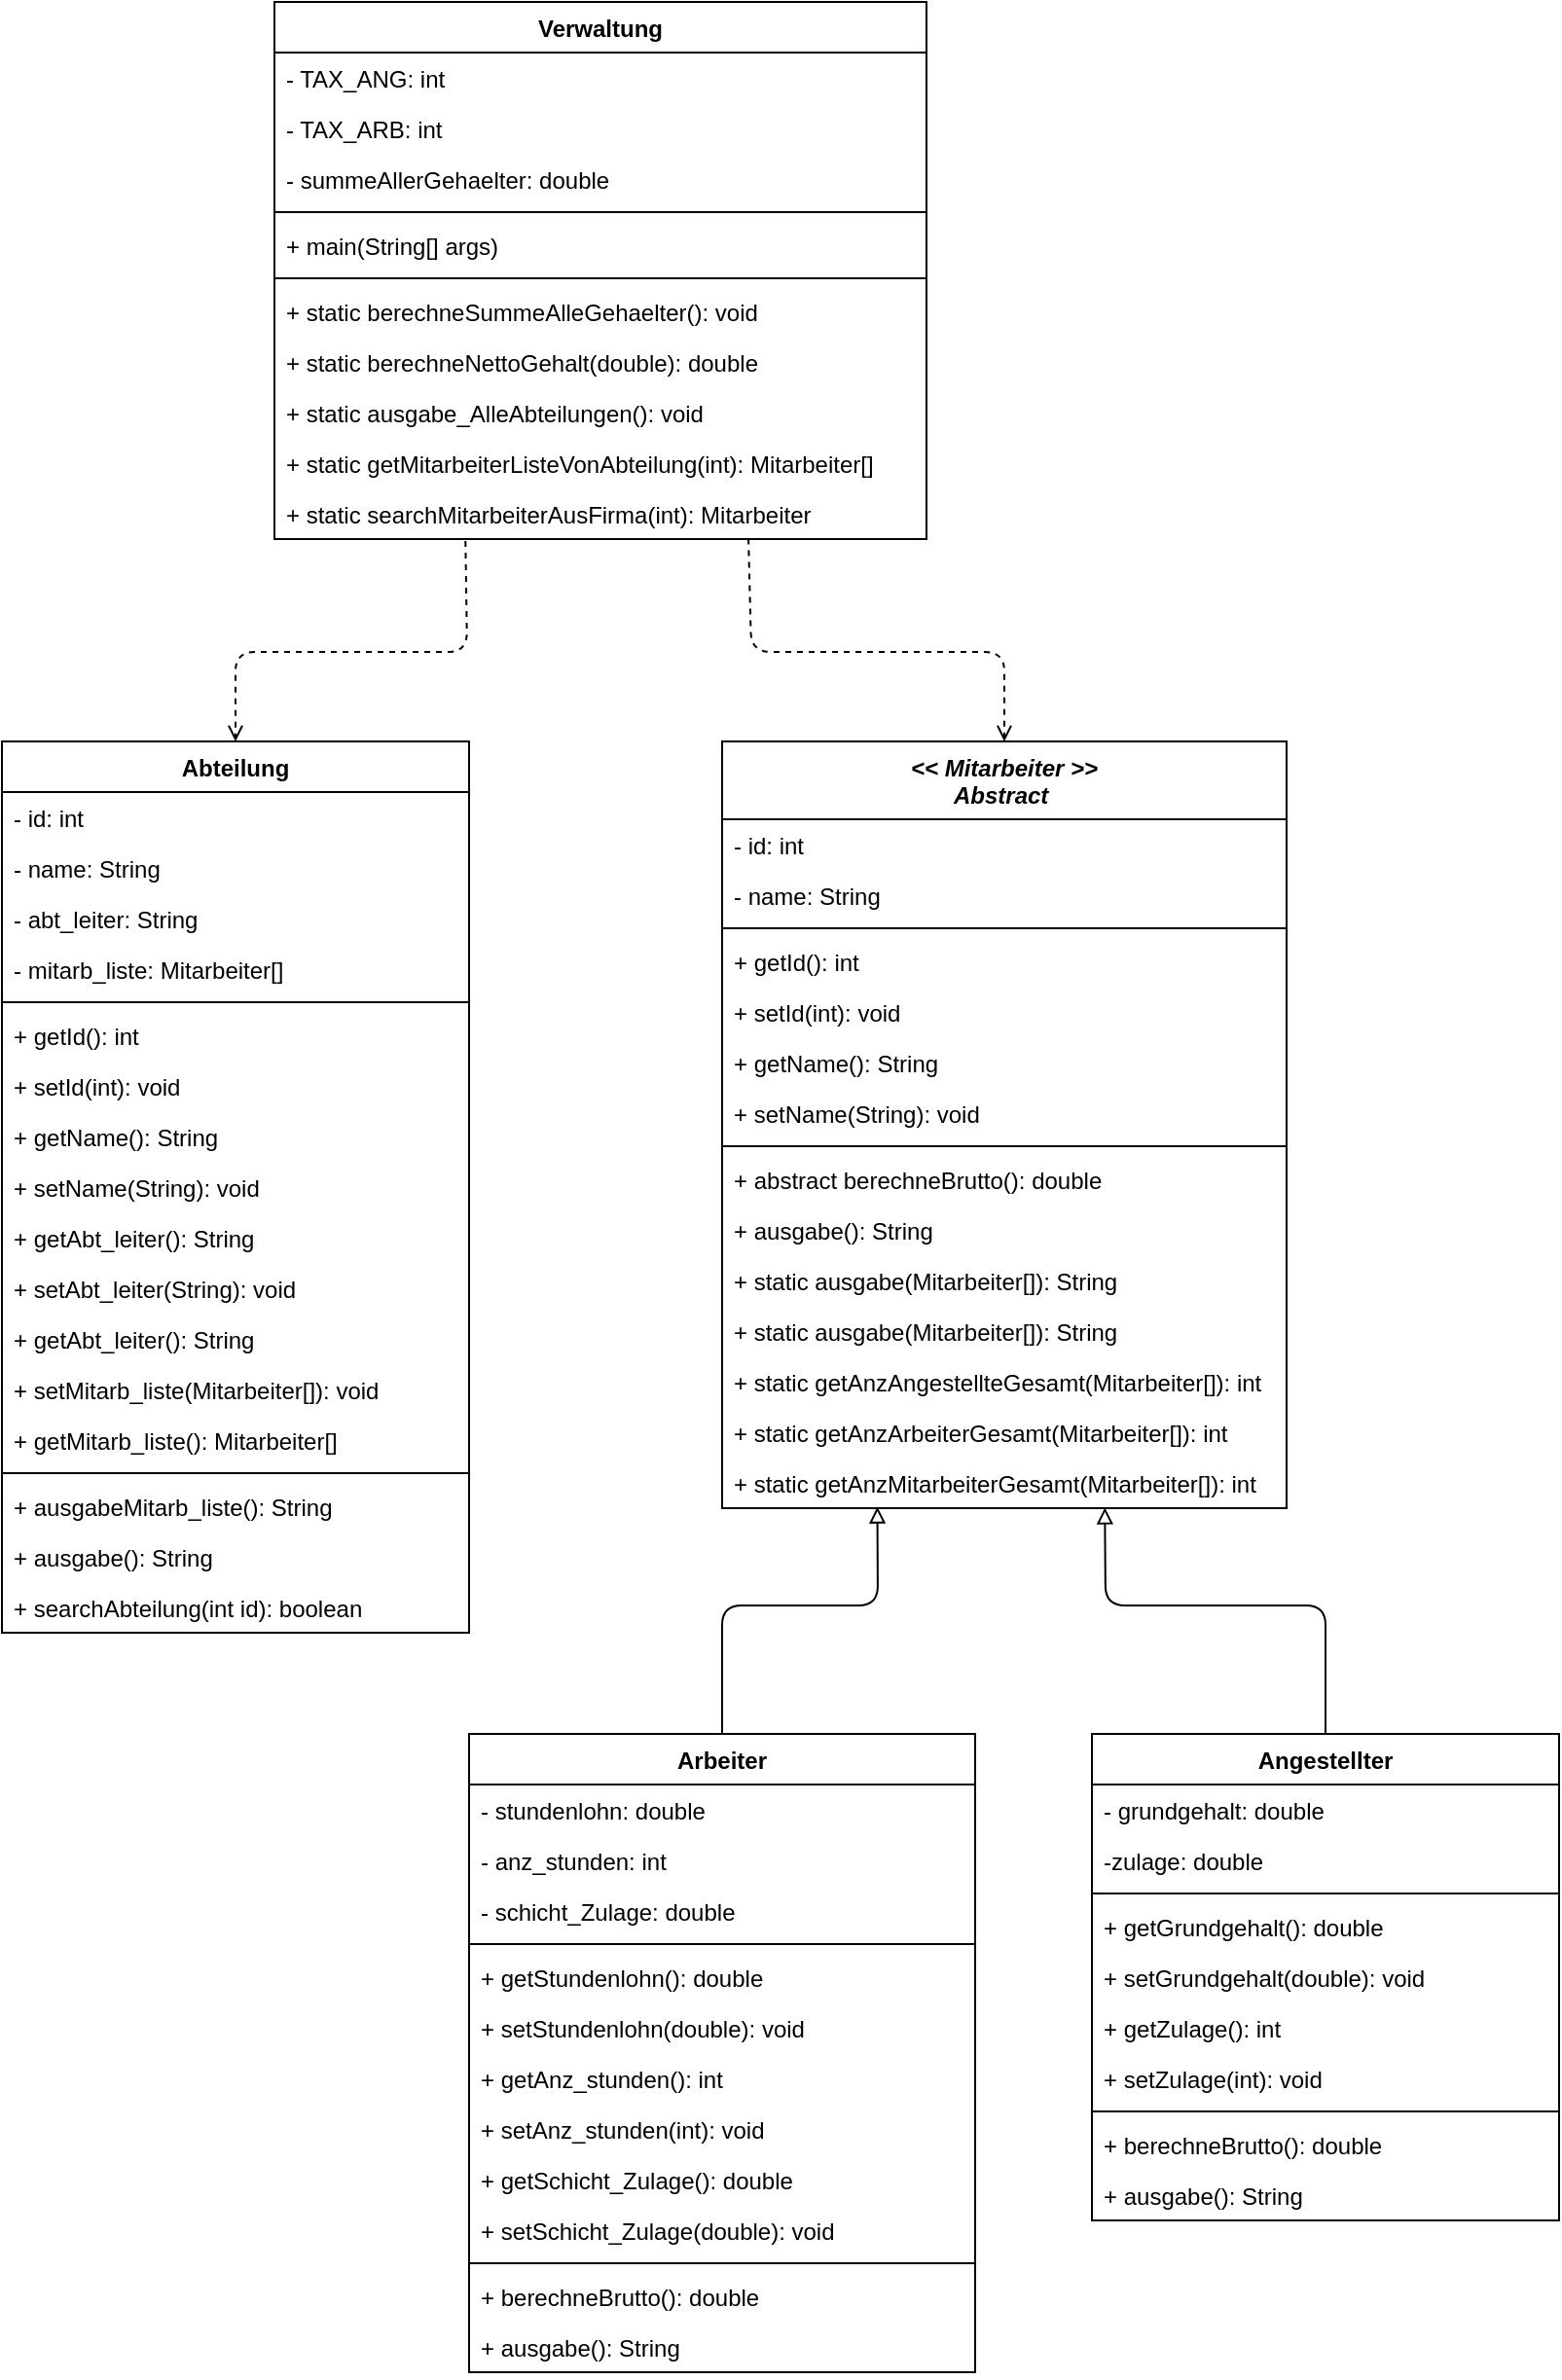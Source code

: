 <mxfile>
    <diagram id="rcUHlj1lV0WHpPZUBOzG" name="Page-1">
        <mxGraphModel dx="527" dy="625" grid="1" gridSize="10" guides="1" tooltips="1" connect="1" arrows="1" fold="1" page="1" pageScale="1" pageWidth="850" pageHeight="1100" math="0" shadow="0">
            <root>
                <mxCell id="0"/>
                <mxCell id="1" parent="0"/>
                <mxCell id="2" value="&lt;&lt; Mitarbeiter &gt;&gt;&#10;Abstract " style="swimlane;fontStyle=3;align=center;verticalAlign=top;childLayout=stackLayout;horizontal=1;startSize=40;horizontalStack=0;resizeParent=1;resizeParentMax=0;resizeLast=0;collapsible=1;marginBottom=0;" parent="1" vertex="1">
                    <mxGeometry x="405" y="406" width="290" height="394" as="geometry"/>
                </mxCell>
                <mxCell id="3" value="- id: int" style="text;strokeColor=none;fillColor=none;align=left;verticalAlign=top;spacingLeft=4;spacingRight=4;overflow=hidden;rotatable=0;points=[[0,0.5],[1,0.5]];portConstraint=eastwest;" parent="2" vertex="1">
                    <mxGeometry y="40" width="290" height="26" as="geometry"/>
                </mxCell>
                <mxCell id="6" value="- name: String" style="text;strokeColor=none;fillColor=none;align=left;verticalAlign=top;spacingLeft=4;spacingRight=4;overflow=hidden;rotatable=0;points=[[0,0.5],[1,0.5]];portConstraint=eastwest;" parent="2" vertex="1">
                    <mxGeometry y="66" width="290" height="26" as="geometry"/>
                </mxCell>
                <mxCell id="4" value="" style="line;strokeWidth=1;fillColor=none;align=left;verticalAlign=middle;spacingTop=-1;spacingLeft=3;spacingRight=3;rotatable=0;labelPosition=right;points=[];portConstraint=eastwest;strokeColor=inherit;" parent="2" vertex="1">
                    <mxGeometry y="92" width="290" height="8" as="geometry"/>
                </mxCell>
                <mxCell id="5" value="+ getId(): int" style="text;strokeColor=none;fillColor=none;align=left;verticalAlign=top;spacingLeft=4;spacingRight=4;overflow=hidden;rotatable=0;points=[[0,0.5],[1,0.5]];portConstraint=eastwest;" parent="2" vertex="1">
                    <mxGeometry y="100" width="290" height="26" as="geometry"/>
                </mxCell>
                <mxCell id="7" value="+ setId(int): void" style="text;strokeColor=none;fillColor=none;align=left;verticalAlign=top;spacingLeft=4;spacingRight=4;overflow=hidden;rotatable=0;points=[[0,0.5],[1,0.5]];portConstraint=eastwest;" parent="2" vertex="1">
                    <mxGeometry y="126" width="290" height="26" as="geometry"/>
                </mxCell>
                <mxCell id="8" value="+ getName(): String" style="text;strokeColor=none;fillColor=none;align=left;verticalAlign=top;spacingLeft=4;spacingRight=4;overflow=hidden;rotatable=0;points=[[0,0.5],[1,0.5]];portConstraint=eastwest;" parent="2" vertex="1">
                    <mxGeometry y="152" width="290" height="26" as="geometry"/>
                </mxCell>
                <mxCell id="9" value="+ setName(String): void" style="text;strokeColor=none;fillColor=none;align=left;verticalAlign=top;spacingLeft=4;spacingRight=4;overflow=hidden;rotatable=0;points=[[0,0.5],[1,0.5]];portConstraint=eastwest;" parent="2" vertex="1">
                    <mxGeometry y="178" width="290" height="26" as="geometry"/>
                </mxCell>
                <mxCell id="11" value="" style="line;strokeWidth=1;fillColor=none;align=left;verticalAlign=middle;spacingTop=-1;spacingLeft=3;spacingRight=3;rotatable=0;labelPosition=right;points=[];portConstraint=eastwest;strokeColor=inherit;" parent="2" vertex="1">
                    <mxGeometry y="204" width="290" height="8" as="geometry"/>
                </mxCell>
                <mxCell id="54" value="+ abstract berechneBrutto(): double" style="text;strokeColor=none;fillColor=none;align=left;verticalAlign=top;spacingLeft=4;spacingRight=4;overflow=hidden;rotatable=0;points=[[0,0.5],[1,0.5]];portConstraint=eastwest;" parent="2" vertex="1">
                    <mxGeometry y="212" width="290" height="26" as="geometry"/>
                </mxCell>
                <mxCell id="10" value="+ ausgabe(): String" style="text;strokeColor=none;fillColor=none;align=left;verticalAlign=top;spacingLeft=4;spacingRight=4;overflow=hidden;rotatable=0;points=[[0,0.5],[1,0.5]];portConstraint=eastwest;" parent="2" vertex="1">
                    <mxGeometry y="238" width="290" height="26" as="geometry"/>
                </mxCell>
                <mxCell id="12" value="+ static ausgabe(Mitarbeiter[]): String" style="text;strokeColor=none;fillColor=none;align=left;verticalAlign=top;spacingLeft=4;spacingRight=4;overflow=hidden;rotatable=0;points=[[0,0.5],[1,0.5]];portConstraint=eastwest;" parent="2" vertex="1">
                    <mxGeometry y="264" width="290" height="26" as="geometry"/>
                </mxCell>
                <mxCell id="13" value="+ static ausgabe(Mitarbeiter[]): String" style="text;strokeColor=none;fillColor=none;align=left;verticalAlign=top;spacingLeft=4;spacingRight=4;overflow=hidden;rotatable=0;points=[[0,0.5],[1,0.5]];portConstraint=eastwest;" parent="2" vertex="1">
                    <mxGeometry y="290" width="290" height="26" as="geometry"/>
                </mxCell>
                <mxCell id="14" value="+ static getAnzAngestellteGesamt(Mitarbeiter[]): int" style="text;strokeColor=none;fillColor=none;align=left;verticalAlign=top;spacingLeft=4;spacingRight=4;overflow=hidden;rotatable=0;points=[[0,0.5],[1,0.5]];portConstraint=eastwest;" parent="2" vertex="1">
                    <mxGeometry y="316" width="290" height="26" as="geometry"/>
                </mxCell>
                <mxCell id="15" value="+ static getAnzArbeiterGesamt(Mitarbeiter[]): int" style="text;strokeColor=none;fillColor=none;align=left;verticalAlign=top;spacingLeft=4;spacingRight=4;overflow=hidden;rotatable=0;points=[[0,0.5],[1,0.5]];portConstraint=eastwest;" parent="2" vertex="1">
                    <mxGeometry y="342" width="290" height="26" as="geometry"/>
                </mxCell>
                <mxCell id="16" value="+ static getAnzMitarbeiterGesamt(Mitarbeiter[]): int" style="text;strokeColor=none;fillColor=none;align=left;verticalAlign=top;spacingLeft=4;spacingRight=4;overflow=hidden;rotatable=0;points=[[0,0.5],[1,0.5]];portConstraint=eastwest;" parent="2" vertex="1">
                    <mxGeometry y="368" width="290" height="26" as="geometry"/>
                </mxCell>
                <mxCell id="45" style="edgeStyle=none;html=1;entryX=0.275;entryY=0.973;entryDx=0;entryDy=0;entryPerimeter=0;endArrow=block;endFill=0;" parent="1" source="17" target="16" edge="1">
                    <mxGeometry relative="1" as="geometry">
                        <mxPoint x="485" y="766" as="targetPoint"/>
                        <Array as="points">
                            <mxPoint x="405" y="850"/>
                            <mxPoint x="485" y="850"/>
                        </Array>
                    </mxGeometry>
                </mxCell>
                <mxCell id="17" value="Arbeiter" style="swimlane;fontStyle=1;align=center;verticalAlign=top;childLayout=stackLayout;horizontal=1;startSize=26;horizontalStack=0;resizeParent=1;resizeParentMax=0;resizeLast=0;collapsible=1;marginBottom=0;" parent="1" vertex="1">
                    <mxGeometry x="275" y="916" width="260" height="328" as="geometry"/>
                </mxCell>
                <mxCell id="18" value="- stundenlohn: double" style="text;strokeColor=none;fillColor=none;align=left;verticalAlign=top;spacingLeft=4;spacingRight=4;overflow=hidden;rotatable=0;points=[[0,0.5],[1,0.5]];portConstraint=eastwest;" parent="17" vertex="1">
                    <mxGeometry y="26" width="260" height="26" as="geometry"/>
                </mxCell>
                <mxCell id="21" value="- anz_stunden: int" style="text;strokeColor=none;fillColor=none;align=left;verticalAlign=top;spacingLeft=4;spacingRight=4;overflow=hidden;rotatable=0;points=[[0,0.5],[1,0.5]];portConstraint=eastwest;" parent="17" vertex="1">
                    <mxGeometry y="52" width="260" height="26" as="geometry"/>
                </mxCell>
                <mxCell id="22" value="- schicht_Zulage: double" style="text;strokeColor=none;fillColor=none;align=left;verticalAlign=top;spacingLeft=4;spacingRight=4;overflow=hidden;rotatable=0;points=[[0,0.5],[1,0.5]];portConstraint=eastwest;" parent="17" vertex="1">
                    <mxGeometry y="78" width="260" height="26" as="geometry"/>
                </mxCell>
                <mxCell id="19" value="" style="line;strokeWidth=1;fillColor=none;align=left;verticalAlign=middle;spacingTop=-1;spacingLeft=3;spacingRight=3;rotatable=0;labelPosition=right;points=[];portConstraint=eastwest;strokeColor=inherit;" parent="17" vertex="1">
                    <mxGeometry y="104" width="260" height="8" as="geometry"/>
                </mxCell>
                <mxCell id="23" value="+ getStundenlohn(): double" style="text;strokeColor=none;fillColor=none;align=left;verticalAlign=top;spacingLeft=4;spacingRight=4;overflow=hidden;rotatable=0;points=[[0,0.5],[1,0.5]];portConstraint=eastwest;" parent="17" vertex="1">
                    <mxGeometry y="112" width="260" height="26" as="geometry"/>
                </mxCell>
                <mxCell id="24" value="+ setStundenlohn(double): void" style="text;strokeColor=none;fillColor=none;align=left;verticalAlign=top;spacingLeft=4;spacingRight=4;overflow=hidden;rotatable=0;points=[[0,0.5],[1,0.5]];portConstraint=eastwest;" parent="17" vertex="1">
                    <mxGeometry y="138" width="260" height="26" as="geometry"/>
                </mxCell>
                <mxCell id="25" value="+ getAnz_stunden(): int" style="text;strokeColor=none;fillColor=none;align=left;verticalAlign=top;spacingLeft=4;spacingRight=4;overflow=hidden;rotatable=0;points=[[0,0.5],[1,0.5]];portConstraint=eastwest;" parent="17" vertex="1">
                    <mxGeometry y="164" width="260" height="26" as="geometry"/>
                </mxCell>
                <mxCell id="26" value="+ setAnz_stunden(int): void" style="text;strokeColor=none;fillColor=none;align=left;verticalAlign=top;spacingLeft=4;spacingRight=4;overflow=hidden;rotatable=0;points=[[0,0.5],[1,0.5]];portConstraint=eastwest;" parent="17" vertex="1">
                    <mxGeometry y="190" width="260" height="26" as="geometry"/>
                </mxCell>
                <mxCell id="27" value="+ getSchicht_Zulage(): double" style="text;strokeColor=none;fillColor=none;align=left;verticalAlign=top;spacingLeft=4;spacingRight=4;overflow=hidden;rotatable=0;points=[[0,0.5],[1,0.5]];portConstraint=eastwest;" parent="17" vertex="1">
                    <mxGeometry y="216" width="260" height="26" as="geometry"/>
                </mxCell>
                <mxCell id="28" value="+ setSchicht_Zulage(double): void" style="text;strokeColor=none;fillColor=none;align=left;verticalAlign=top;spacingLeft=4;spacingRight=4;overflow=hidden;rotatable=0;points=[[0,0.5],[1,0.5]];portConstraint=eastwest;" parent="17" vertex="1">
                    <mxGeometry y="242" width="260" height="26" as="geometry"/>
                </mxCell>
                <mxCell id="29" value="" style="line;strokeWidth=1;fillColor=none;align=left;verticalAlign=middle;spacingTop=-1;spacingLeft=3;spacingRight=3;rotatable=0;labelPosition=right;points=[];portConstraint=eastwest;strokeColor=inherit;" parent="17" vertex="1">
                    <mxGeometry y="268" width="260" height="8" as="geometry"/>
                </mxCell>
                <mxCell id="55" value="+ berechneBrutto(): double" style="text;strokeColor=none;fillColor=none;align=left;verticalAlign=top;spacingLeft=4;spacingRight=4;overflow=hidden;rotatable=0;points=[[0,0.5],[1,0.5]];portConstraint=eastwest;" parent="17" vertex="1">
                    <mxGeometry y="276" width="260" height="26" as="geometry"/>
                </mxCell>
                <mxCell id="20" value="+ ausgabe(): String" style="text;strokeColor=none;fillColor=none;align=left;verticalAlign=top;spacingLeft=4;spacingRight=4;overflow=hidden;rotatable=0;points=[[0,0.5],[1,0.5]];portConstraint=eastwest;" parent="17" vertex="1">
                    <mxGeometry y="302" width="260" height="26" as="geometry"/>
                </mxCell>
                <mxCell id="46" style="edgeStyle=none;html=1;entryX=0.678;entryY=0.989;entryDx=0;entryDy=0;entryPerimeter=0;endArrow=block;endFill=0;" parent="1" source="30" target="16" edge="1">
                    <mxGeometry relative="1" as="geometry">
                        <mxPoint x="602" y="756" as="targetPoint"/>
                        <Array as="points">
                            <mxPoint x="715" y="850"/>
                            <mxPoint x="602" y="850"/>
                        </Array>
                    </mxGeometry>
                </mxCell>
                <mxCell id="30" value="Angestellter" style="swimlane;fontStyle=1;align=center;verticalAlign=top;childLayout=stackLayout;horizontal=1;startSize=26;horizontalStack=0;resizeParent=1;resizeParentMax=0;resizeLast=0;collapsible=1;marginBottom=0;" parent="1" vertex="1">
                    <mxGeometry x="595" y="916" width="240" height="250" as="geometry"/>
                </mxCell>
                <mxCell id="31" value="- grundgehalt: double" style="text;strokeColor=none;fillColor=none;align=left;verticalAlign=top;spacingLeft=4;spacingRight=4;overflow=hidden;rotatable=0;points=[[0,0.5],[1,0.5]];portConstraint=eastwest;" parent="30" vertex="1">
                    <mxGeometry y="26" width="240" height="26" as="geometry"/>
                </mxCell>
                <mxCell id="32" value="-zulage: double" style="text;strokeColor=none;fillColor=none;align=left;verticalAlign=top;spacingLeft=4;spacingRight=4;overflow=hidden;rotatable=0;points=[[0,0.5],[1,0.5]];portConstraint=eastwest;" parent="30" vertex="1">
                    <mxGeometry y="52" width="240" height="26" as="geometry"/>
                </mxCell>
                <mxCell id="34" value="" style="line;strokeWidth=1;fillColor=none;align=left;verticalAlign=middle;spacingTop=-1;spacingLeft=3;spacingRight=3;rotatable=0;labelPosition=right;points=[];portConstraint=eastwest;strokeColor=inherit;" parent="30" vertex="1">
                    <mxGeometry y="78" width="240" height="8" as="geometry"/>
                </mxCell>
                <mxCell id="35" value="+ getGrundgehalt(): double" style="text;strokeColor=none;fillColor=none;align=left;verticalAlign=top;spacingLeft=4;spacingRight=4;overflow=hidden;rotatable=0;points=[[0,0.5],[1,0.5]];portConstraint=eastwest;" parent="30" vertex="1">
                    <mxGeometry y="86" width="240" height="26" as="geometry"/>
                </mxCell>
                <mxCell id="36" value="+ setGrundgehalt(double): void" style="text;strokeColor=none;fillColor=none;align=left;verticalAlign=top;spacingLeft=4;spacingRight=4;overflow=hidden;rotatable=0;points=[[0,0.5],[1,0.5]];portConstraint=eastwest;" parent="30" vertex="1">
                    <mxGeometry y="112" width="240" height="26" as="geometry"/>
                </mxCell>
                <mxCell id="37" value="+ getZulage(): int" style="text;strokeColor=none;fillColor=none;align=left;verticalAlign=top;spacingLeft=4;spacingRight=4;overflow=hidden;rotatable=0;points=[[0,0.5],[1,0.5]];portConstraint=eastwest;" parent="30" vertex="1">
                    <mxGeometry y="138" width="240" height="26" as="geometry"/>
                </mxCell>
                <mxCell id="38" value="+ setZulage(int): void" style="text;strokeColor=none;fillColor=none;align=left;verticalAlign=top;spacingLeft=4;spacingRight=4;overflow=hidden;rotatable=0;points=[[0,0.5],[1,0.5]];portConstraint=eastwest;" parent="30" vertex="1">
                    <mxGeometry y="164" width="240" height="26" as="geometry"/>
                </mxCell>
                <mxCell id="41" value="" style="line;strokeWidth=1;fillColor=none;align=left;verticalAlign=middle;spacingTop=-1;spacingLeft=3;spacingRight=3;rotatable=0;labelPosition=right;points=[];portConstraint=eastwest;strokeColor=inherit;" parent="30" vertex="1">
                    <mxGeometry y="190" width="240" height="8" as="geometry"/>
                </mxCell>
                <mxCell id="56" value="+ berechneBrutto(): double" style="text;strokeColor=none;fillColor=none;align=left;verticalAlign=top;spacingLeft=4;spacingRight=4;overflow=hidden;rotatable=0;points=[[0,0.5],[1,0.5]];portConstraint=eastwest;" parent="30" vertex="1">
                    <mxGeometry y="198" width="240" height="26" as="geometry"/>
                </mxCell>
                <mxCell id="42" value="+ ausgabe(): String" style="text;strokeColor=none;fillColor=none;align=left;verticalAlign=top;spacingLeft=4;spacingRight=4;overflow=hidden;rotatable=0;points=[[0,0.5],[1,0.5]];portConstraint=eastwest;" parent="30" vertex="1">
                    <mxGeometry y="224" width="240" height="26" as="geometry"/>
                </mxCell>
                <mxCell id="66" style="edgeStyle=none;html=1;entryX=0.5;entryY=0;entryDx=0;entryDy=0;endArrow=open;endFill=0;dashed=1;exitX=0.727;exitY=0.99;exitDx=0;exitDy=0;exitPerimeter=0;" parent="1" source="83" target="2" edge="1">
                    <mxGeometry relative="1" as="geometry">
                        <Array as="points">
                            <mxPoint x="420" y="360"/>
                            <mxPoint x="550" y="360"/>
                        </Array>
                    </mxGeometry>
                </mxCell>
                <mxCell id="81" style="edgeStyle=none;html=1;entryX=0.5;entryY=0;entryDx=0;entryDy=0;exitX=0.293;exitY=1.04;exitDx=0;exitDy=0;exitPerimeter=0;endArrow=open;endFill=0;dashed=1;" edge="1" parent="1" source="83" target="67">
                    <mxGeometry relative="1" as="geometry">
                        <Array as="points">
                            <mxPoint x="274" y="360"/>
                            <mxPoint x="155" y="360"/>
                        </Array>
                    </mxGeometry>
                </mxCell>
                <mxCell id="57" value="Verwaltung" style="swimlane;fontStyle=1;align=center;verticalAlign=top;childLayout=stackLayout;horizontal=1;startSize=26;horizontalStack=0;resizeParent=1;resizeParentMax=0;resizeLast=0;collapsible=1;marginBottom=0;" parent="1" vertex="1">
                    <mxGeometry x="175" y="26" width="335" height="276" as="geometry"/>
                </mxCell>
                <mxCell id="58" value="- TAX_ANG: int" style="text;strokeColor=none;fillColor=none;align=left;verticalAlign=top;spacingLeft=4;spacingRight=4;overflow=hidden;rotatable=0;points=[[0,0.5],[1,0.5]];portConstraint=eastwest;" parent="57" vertex="1">
                    <mxGeometry y="26" width="335" height="26" as="geometry"/>
                </mxCell>
                <mxCell id="61" value="- TAX_ARB: int" style="text;strokeColor=none;fillColor=none;align=left;verticalAlign=top;spacingLeft=4;spacingRight=4;overflow=hidden;rotatable=0;points=[[0,0.5],[1,0.5]];portConstraint=eastwest;" parent="57" vertex="1">
                    <mxGeometry y="52" width="335" height="26" as="geometry"/>
                </mxCell>
                <mxCell id="62" value="- summeAllerGehaelter: double" style="text;strokeColor=none;fillColor=none;align=left;verticalAlign=top;spacingLeft=4;spacingRight=4;overflow=hidden;rotatable=0;points=[[0,0.5],[1,0.5]];portConstraint=eastwest;" parent="57" vertex="1">
                    <mxGeometry y="78" width="335" height="26" as="geometry"/>
                </mxCell>
                <mxCell id="59" value="" style="line;strokeWidth=1;fillColor=none;align=left;verticalAlign=middle;spacingTop=-1;spacingLeft=3;spacingRight=3;rotatable=0;labelPosition=right;points=[];portConstraint=eastwest;strokeColor=inherit;" parent="57" vertex="1">
                    <mxGeometry y="104" width="335" height="8" as="geometry"/>
                </mxCell>
                <mxCell id="60" value="+ main(String[] args)" style="text;strokeColor=none;fillColor=none;align=left;verticalAlign=top;spacingLeft=4;spacingRight=4;overflow=hidden;rotatable=0;points=[[0,0.5],[1,0.5]];portConstraint=eastwest;" parent="57" vertex="1">
                    <mxGeometry y="112" width="335" height="26" as="geometry"/>
                </mxCell>
                <mxCell id="65" value="" style="line;strokeWidth=1;fillColor=none;align=left;verticalAlign=middle;spacingTop=-1;spacingLeft=3;spacingRight=3;rotatable=0;labelPosition=right;points=[];portConstraint=eastwest;strokeColor=inherit;" parent="57" vertex="1">
                    <mxGeometry y="138" width="335" height="8" as="geometry"/>
                </mxCell>
                <mxCell id="63" value="+ static berechneSummeAlleGehaelter(): void" style="text;strokeColor=none;fillColor=none;align=left;verticalAlign=top;spacingLeft=4;spacingRight=4;overflow=hidden;rotatable=0;points=[[0,0.5],[1,0.5]];portConstraint=eastwest;" parent="57" vertex="1">
                    <mxGeometry y="146" width="335" height="26" as="geometry"/>
                </mxCell>
                <mxCell id="64" value="+ static berechneNettoGehalt(double): double" style="text;strokeColor=none;fillColor=none;align=left;verticalAlign=top;spacingLeft=4;spacingRight=4;overflow=hidden;rotatable=0;points=[[0,0.5],[1,0.5]];portConstraint=eastwest;" parent="57" vertex="1">
                    <mxGeometry y="172" width="335" height="26" as="geometry"/>
                </mxCell>
                <mxCell id="80" value="+ static ausgabe_AlleAbteilungen(): void" style="text;strokeColor=none;fillColor=none;align=left;verticalAlign=top;spacingLeft=4;spacingRight=4;overflow=hidden;rotatable=0;points=[[0,0.5],[1,0.5]];portConstraint=eastwest;" vertex="1" parent="57">
                    <mxGeometry y="198" width="335" height="26" as="geometry"/>
                </mxCell>
                <mxCell id="82" value="+ static getMitarbeiterListeVonAbteilung(int): Mitarbeiter[]" style="text;strokeColor=none;fillColor=none;align=left;verticalAlign=top;spacingLeft=4;spacingRight=4;overflow=hidden;rotatable=0;points=[[0,0.5],[1,0.5]];portConstraint=eastwest;" vertex="1" parent="57">
                    <mxGeometry y="224" width="335" height="26" as="geometry"/>
                </mxCell>
                <mxCell id="83" value="+ static searchMitarbeiterAusFirma(int): Mitarbeiter" style="text;strokeColor=none;fillColor=none;align=left;verticalAlign=top;spacingLeft=4;spacingRight=4;overflow=hidden;rotatable=0;points=[[0,0.5],[1,0.5]];portConstraint=eastwest;" vertex="1" parent="57">
                    <mxGeometry y="250" width="335" height="26" as="geometry"/>
                </mxCell>
                <mxCell id="67" value="Abteilung" style="swimlane;fontStyle=1;align=center;verticalAlign=top;childLayout=stackLayout;horizontal=1;startSize=26;horizontalStack=0;resizeParent=1;resizeParentMax=0;resizeLast=0;collapsible=1;marginBottom=0;" vertex="1" parent="1">
                    <mxGeometry x="35" y="406" width="240" height="458" as="geometry"/>
                </mxCell>
                <mxCell id="68" value="- id: int" style="text;strokeColor=none;fillColor=none;align=left;verticalAlign=top;spacingLeft=4;spacingRight=4;overflow=hidden;rotatable=0;points=[[0,0.5],[1,0.5]];portConstraint=eastwest;" vertex="1" parent="67">
                    <mxGeometry y="26" width="240" height="26" as="geometry"/>
                </mxCell>
                <mxCell id="71" value="- name: String" style="text;strokeColor=none;fillColor=none;align=left;verticalAlign=top;spacingLeft=4;spacingRight=4;overflow=hidden;rotatable=0;points=[[0,0.5],[1,0.5]];portConstraint=eastwest;" vertex="1" parent="67">
                    <mxGeometry y="52" width="240" height="26" as="geometry"/>
                </mxCell>
                <mxCell id="72" value="- abt_leiter: String" style="text;strokeColor=none;fillColor=none;align=left;verticalAlign=top;spacingLeft=4;spacingRight=4;overflow=hidden;rotatable=0;points=[[0,0.5],[1,0.5]];portConstraint=eastwest;" vertex="1" parent="67">
                    <mxGeometry y="78" width="240" height="26" as="geometry"/>
                </mxCell>
                <mxCell id="73" value="- mitarb_liste: Mitarbeiter[]" style="text;strokeColor=none;fillColor=none;align=left;verticalAlign=top;spacingLeft=4;spacingRight=4;overflow=hidden;rotatable=0;points=[[0,0.5],[1,0.5]];portConstraint=eastwest;" vertex="1" parent="67">
                    <mxGeometry y="104" width="240" height="26" as="geometry"/>
                </mxCell>
                <mxCell id="69" value="" style="line;strokeWidth=1;fillColor=none;align=left;verticalAlign=middle;spacingTop=-1;spacingLeft=3;spacingRight=3;rotatable=0;labelPosition=right;points=[];portConstraint=eastwest;strokeColor=inherit;" vertex="1" parent="67">
                    <mxGeometry y="130" width="240" height="8" as="geometry"/>
                </mxCell>
                <mxCell id="70" value="+ getId(): int" style="text;strokeColor=none;fillColor=none;align=left;verticalAlign=top;spacingLeft=4;spacingRight=4;overflow=hidden;rotatable=0;points=[[0,0.5],[1,0.5]];portConstraint=eastwest;" vertex="1" parent="67">
                    <mxGeometry y="138" width="240" height="26" as="geometry"/>
                </mxCell>
                <mxCell id="74" value="+ setId(int): void" style="text;strokeColor=none;fillColor=none;align=left;verticalAlign=top;spacingLeft=4;spacingRight=4;overflow=hidden;rotatable=0;points=[[0,0.5],[1,0.5]];portConstraint=eastwest;" vertex="1" parent="67">
                    <mxGeometry y="164" width="240" height="26" as="geometry"/>
                </mxCell>
                <mxCell id="75" value="+ getName(): String" style="text;strokeColor=none;fillColor=none;align=left;verticalAlign=top;spacingLeft=4;spacingRight=4;overflow=hidden;rotatable=0;points=[[0,0.5],[1,0.5]];portConstraint=eastwest;" vertex="1" parent="67">
                    <mxGeometry y="190" width="240" height="26" as="geometry"/>
                </mxCell>
                <mxCell id="76" value="+ setName(String): void" style="text;strokeColor=none;fillColor=none;align=left;verticalAlign=top;spacingLeft=4;spacingRight=4;overflow=hidden;rotatable=0;points=[[0,0.5],[1,0.5]];portConstraint=eastwest;" vertex="1" parent="67">
                    <mxGeometry y="216" width="240" height="26" as="geometry"/>
                </mxCell>
                <mxCell id="77" value="+ getAbt_leiter(): String" style="text;strokeColor=none;fillColor=none;align=left;verticalAlign=top;spacingLeft=4;spacingRight=4;overflow=hidden;rotatable=0;points=[[0,0.5],[1,0.5]];portConstraint=eastwest;" vertex="1" parent="67">
                    <mxGeometry y="242" width="240" height="26" as="geometry"/>
                </mxCell>
                <mxCell id="78" value="+ setAbt_leiter(String): void" style="text;strokeColor=none;fillColor=none;align=left;verticalAlign=top;spacingLeft=4;spacingRight=4;overflow=hidden;rotatable=0;points=[[0,0.5],[1,0.5]];portConstraint=eastwest;" vertex="1" parent="67">
                    <mxGeometry y="268" width="240" height="26" as="geometry"/>
                </mxCell>
                <mxCell id="79" value="+ getAbt_leiter(): String" style="text;strokeColor=none;fillColor=none;align=left;verticalAlign=top;spacingLeft=4;spacingRight=4;overflow=hidden;rotatable=0;points=[[0,0.5],[1,0.5]];portConstraint=eastwest;" vertex="1" parent="67">
                    <mxGeometry y="294" width="240" height="26" as="geometry"/>
                </mxCell>
                <mxCell id="85" value="+ setMitarb_liste(Mitarbeiter[]): void" style="text;strokeColor=none;fillColor=none;align=left;verticalAlign=top;spacingLeft=4;spacingRight=4;overflow=hidden;rotatable=0;points=[[0,0.5],[1,0.5]];portConstraint=eastwest;" vertex="1" parent="67">
                    <mxGeometry y="320" width="240" height="26" as="geometry"/>
                </mxCell>
                <mxCell id="84" value="+ getMitarb_liste(): Mitarbeiter[]" style="text;strokeColor=none;fillColor=none;align=left;verticalAlign=top;spacingLeft=4;spacingRight=4;overflow=hidden;rotatable=0;points=[[0,0.5],[1,0.5]];portConstraint=eastwest;" vertex="1" parent="67">
                    <mxGeometry y="346" width="240" height="26" as="geometry"/>
                </mxCell>
                <mxCell id="87" value="" style="line;strokeWidth=1;fillColor=none;align=left;verticalAlign=middle;spacingTop=-1;spacingLeft=3;spacingRight=3;rotatable=0;labelPosition=right;points=[];portConstraint=eastwest;strokeColor=inherit;" vertex="1" parent="67">
                    <mxGeometry y="372" width="240" height="8" as="geometry"/>
                </mxCell>
                <mxCell id="86" value="+ ausgabeMitarb_liste(): String" style="text;strokeColor=none;fillColor=none;align=left;verticalAlign=top;spacingLeft=4;spacingRight=4;overflow=hidden;rotatable=0;points=[[0,0.5],[1,0.5]];portConstraint=eastwest;" vertex="1" parent="67">
                    <mxGeometry y="380" width="240" height="26" as="geometry"/>
                </mxCell>
                <mxCell id="88" value="+ ausgabe(): String" style="text;strokeColor=none;fillColor=none;align=left;verticalAlign=top;spacingLeft=4;spacingRight=4;overflow=hidden;rotatable=0;points=[[0,0.5],[1,0.5]];portConstraint=eastwest;" vertex="1" parent="67">
                    <mxGeometry y="406" width="240" height="26" as="geometry"/>
                </mxCell>
                <mxCell id="89" value="+ searchAbteilung(int id): boolean" style="text;strokeColor=none;fillColor=none;align=left;verticalAlign=top;spacingLeft=4;spacingRight=4;overflow=hidden;rotatable=0;points=[[0,0.5],[1,0.5]];portConstraint=eastwest;" vertex="1" parent="67">
                    <mxGeometry y="432" width="240" height="26" as="geometry"/>
                </mxCell>
            </root>
        </mxGraphModel>
    </diagram>
</mxfile>